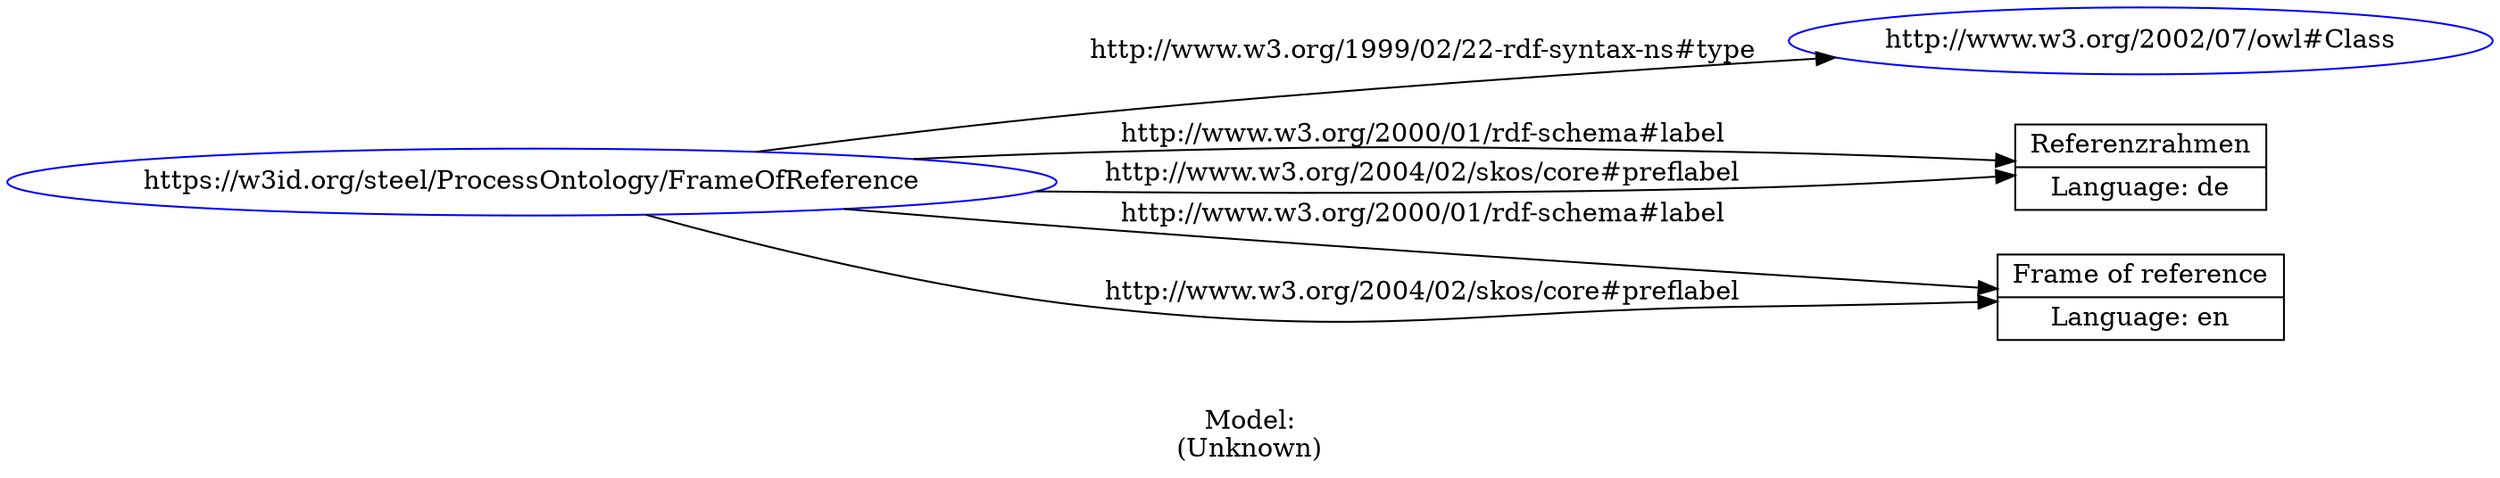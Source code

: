 digraph {
	rankdir = LR;
	charset="utf-8";

	"Rhttps://w3id.org/steel/ProcessOntology/FrameOfReference" -> "Rhttp://www.w3.org/2002/07/owl#Class" [ label="http://www.w3.org/1999/02/22-rdf-syntax-ns#type" ];
	"Rhttps://w3id.org/steel/ProcessOntology/FrameOfReference" -> "LReferenzrahmen|Language: de" [ label="http://www.w3.org/2000/01/rdf-schema#label" ];
	"Rhttps://w3id.org/steel/ProcessOntology/FrameOfReference" -> "LFrame of reference|Language: en" [ label="http://www.w3.org/2000/01/rdf-schema#label" ];
	"Rhttps://w3id.org/steel/ProcessOntology/FrameOfReference" -> "LReferenzrahmen|Language: de" [ label="http://www.w3.org/2004/02/skos/core#preflabel" ];
	"Rhttps://w3id.org/steel/ProcessOntology/FrameOfReference" -> "LFrame of reference|Language: en" [ label="http://www.w3.org/2004/02/skos/core#preflabel" ];

	// Resources
	"Rhttps://w3id.org/steel/ProcessOntology/FrameOfReference" [ label="https://w3id.org/steel/ProcessOntology/FrameOfReference", shape = ellipse, color = blue ];
	"Rhttp://www.w3.org/2002/07/owl#Class" [ label="http://www.w3.org/2002/07/owl#Class", shape = ellipse, color = blue ];

	// Anonymous nodes

	// Literals
	"LReferenzrahmen|Language: de" [ label="Referenzrahmen|Language: de", shape = record ];
	"LFrame of reference|Language: en" [ label="Frame of reference|Language: en", shape = record ];

	label="\n\nModel:\n(Unknown)";
}
